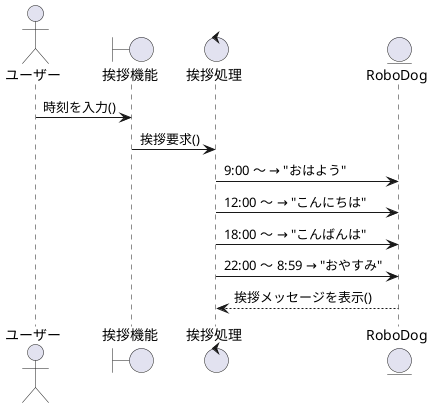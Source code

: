@startuml

actor ユーザー as User
boundary 挨拶機能 as GreetingUI
control 挨拶処理 as GreetingCtrl
entity RoboDog as RoboDog

User -> GreetingUI : 時刻を入力()
GreetingUI -> GreetingCtrl : 挨拶要求()
GreetingCtrl -> RoboDog : 9:00 〜 → "おはよう"
GreetingCtrl -> RoboDog : 12:00 〜 → "こんにちは"
GreetingCtrl -> RoboDog : 18:00 〜 → "こんばんは"
GreetingCtrl -> RoboDog : 22:00 〜 8:59 → "おやすみ"

' 表示画面を作るかは検討中
RoboDog --> GreetingCtrl : 挨拶メッセージを表示()

@enduml